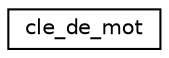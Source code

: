 digraph "Graphe hiérarchique des classes"
{
  edge [fontname="Helvetica",fontsize="10",labelfontname="Helvetica",labelfontsize="10"];
  node [fontname="Helvetica",fontsize="10",shape=record];
  rankdir="LR";
  Node0 [label="cle_de_mot",height=0.2,width=0.4,color="black", fillcolor="white", style="filled",URL="$classcle__de__mot.html"];
}
